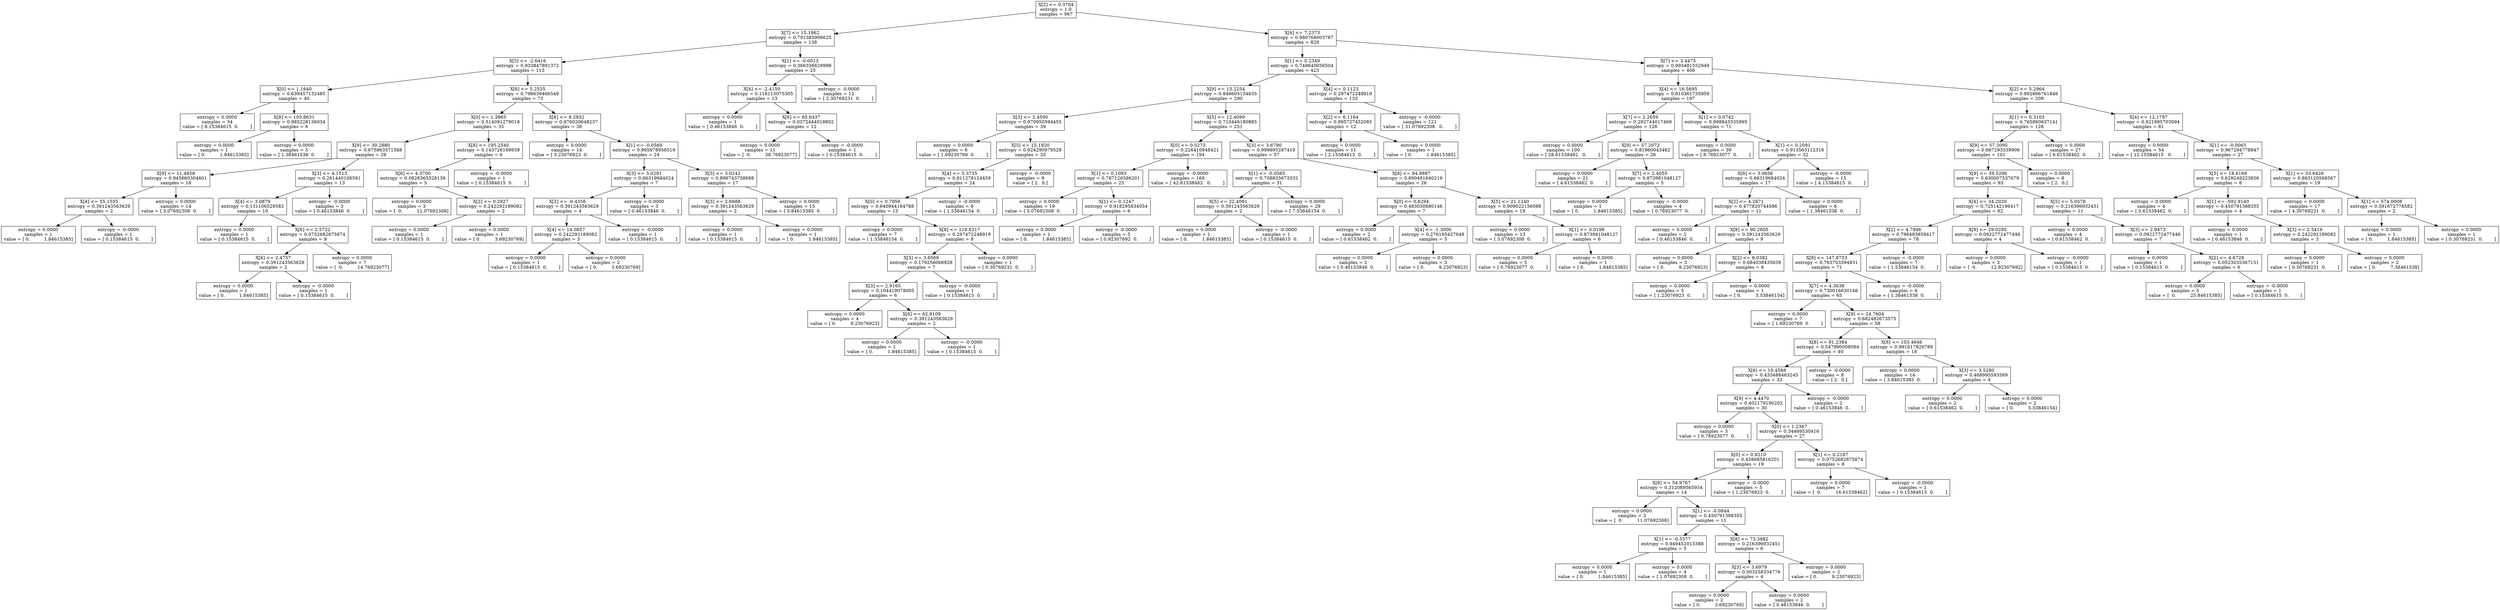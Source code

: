 digraph Tree {
0 [label="X[2] <= 0.3704\nentropy = 1.0\nsamples = 967", shape="box"] ;
1 [label="X[7] <= 15.1862\nentropy = 0.791385906625\nsamples = 138", shape="box"] ;
0 -> 1 ;
2 [label="X[5] <= -2.6416\nentropy = 0.933847891372\nsamples = 113", shape="box"] ;
1 -> 2 ;
3 [label="X[0] <= 1.1640\nentropy = 0.639457132485\nsamples = 40", shape="box"] ;
2 -> 3 ;
4 [label="entropy = 0.0000\nsamples = 34\nvalue = [ 8.15384615  0.        ]", shape="box"] ;
3 -> 4 ;
5 [label="X[8] <= 103.8631\nentropy = 0.985228136034\nsamples = 6", shape="box"] ;
3 -> 5 ;
6 [label="entropy = 0.0000\nsamples = 1\nvalue = [ 0.          1.84615385]", shape="box"] ;
5 -> 6 ;
7 [label="entropy = 0.0000\nsamples = 5\nvalue = [ 1.38461538  0.        ]", shape="box"] ;
5 -> 7 ;
8 [label="X[6] <= 5.2535\nentropy = 0.796639466549\nsamples = 73", shape="box"] ;
2 -> 8 ;
9 [label="X[0] <= 1.3865\nentropy = 0.514091279018\nsamples = 35", shape="box"] ;
8 -> 9 ;
10 [label="X[9] <= 30.2880\nentropy = 0.675863571588\nsamples = 29", shape="box"] ;
9 -> 10 ;
11 [label="X[9] <= 11.4858\nentropy = 0.945660304601\nsamples = 16", shape="box"] ;
10 -> 11 ;
12 [label="X[4] <= 55.1555\nentropy = 0.391243563629\nsamples = 2", shape="box"] ;
11 -> 12 ;
13 [label="entropy = 0.0000\nsamples = 1\nvalue = [ 0.          1.84615385]", shape="box"] ;
12 -> 13 ;
14 [label="entropy = -0.0000\nsamples = 1\nvalue = [ 0.15384615  0.        ]", shape="box"] ;
12 -> 14 ;
15 [label="entropy = 0.0000\nsamples = 14\nvalue = [ 3.07692308  0.        ]", shape="box"] ;
11 -> 15 ;
16 [label="X[3] <= 4.1513\nentropy = 0.261440106591\nsamples = 13", shape="box"] ;
10 -> 16 ;
17 [label="X[4] <= 3.0879\nentropy = 0.131106529582\nsamples = 10", shape="box"] ;
16 -> 17 ;
18 [label="entropy = 0.0000\nsamples = 1\nvalue = [ 0.15384615  0.        ]", shape="box"] ;
17 -> 18 ;
19 [label="X[6] <= 2.5722\nentropy = 0.0752682675874\nsamples = 9", shape="box"] ;
17 -> 19 ;
20 [label="X[6] <= 2.4757\nentropy = 0.391243563629\nsamples = 2", shape="box"] ;
19 -> 20 ;
21 [label="entropy = 0.0000\nsamples = 1\nvalue = [ 0.          1.84615385]", shape="box"] ;
20 -> 21 ;
22 [label="entropy = -0.0000\nsamples = 1\nvalue = [ 0.15384615  0.        ]", shape="box"] ;
20 -> 22 ;
23 [label="entropy = 0.0000\nsamples = 7\nvalue = [  0.          14.76923077]", shape="box"] ;
19 -> 23 ;
24 [label="entropy = -0.0000\nsamples = 3\nvalue = [ 0.46153846  0.        ]", shape="box"] ;
16 -> 24 ;
25 [label="X[8] <= 195.2540\nentropy = 0.143726169939\nsamples = 6", shape="box"] ;
9 -> 25 ;
26 [label="X[6] <= 4.3700\nentropy = 0.0828365528136\nsamples = 5", shape="box"] ;
25 -> 26 ;
27 [label="entropy = 0.0000\nsamples = 3\nvalue = [  0.          11.07692308]", shape="box"] ;
26 -> 27 ;
28 [label="X[2] <= 0.2927\nentropy = 0.242292189082\nsamples = 2", shape="box"] ;
26 -> 28 ;
29 [label="entropy = 0.0000\nsamples = 1\nvalue = [ 0.15384615  0.        ]", shape="box"] ;
28 -> 29 ;
30 [label="entropy = 0.0000\nsamples = 1\nvalue = [ 0.          3.69230769]", shape="box"] ;
28 -> 30 ;
31 [label="entropy = -0.0000\nsamples = 1\nvalue = [ 0.15384615  0.        ]", shape="box"] ;
25 -> 31 ;
32 [label="X[6] <= 8.2932\nentropy = 0.976020648237\nsamples = 38", shape="box"] ;
8 -> 32 ;
33 [label="entropy = 0.0000\nsamples = 14\nvalue = [ 3.23076923  0.        ]", shape="box"] ;
32 -> 33 ;
34 [label="X[1] <= -0.0569\nentropy = 0.995978956519\nsamples = 24", shape="box"] ;
32 -> 34 ;
35 [label="X[3] <= 3.0291\nentropy = 0.66319684024\nsamples = 7", shape="box"] ;
34 -> 35 ;
36 [label="X[2] <= -0.4356\nentropy = 0.391243563629\nsamples = 4", shape="box"] ;
35 -> 36 ;
37 [label="X[4] <= 14.0857\nentropy = 0.242292189082\nsamples = 3", shape="box"] ;
36 -> 37 ;
38 [label="entropy = 0.0000\nsamples = 1\nvalue = [ 0.15384615  0.        ]", shape="box"] ;
37 -> 38 ;
39 [label="entropy = 0.0000\nsamples = 2\nvalue = [ 0.          3.69230769]", shape="box"] ;
37 -> 39 ;
40 [label="entropy = -0.0000\nsamples = 1\nvalue = [ 0.15384615  0.        ]", shape="box"] ;
36 -> 40 ;
41 [label="entropy = 0.0000\nsamples = 3\nvalue = [ 0.46153846  0.        ]", shape="box"] ;
35 -> 41 ;
42 [label="X[3] <= 3.0242\nentropy = 0.899743758698\nsamples = 17", shape="box"] ;
34 -> 42 ;
43 [label="X[3] <= 2.6688\nentropy = 0.391243563629\nsamples = 2", shape="box"] ;
42 -> 43 ;
44 [label="entropy = 0.0000\nsamples = 1\nvalue = [ 0.15384615  0.        ]", shape="box"] ;
43 -> 44 ;
45 [label="entropy = 0.0000\nsamples = 1\nvalue = [ 0.          1.84615385]", shape="box"] ;
43 -> 45 ;
46 [label="entropy = 0.0000\nsamples = 15\nvalue = [ 3.84615385  0.        ]", shape="box"] ;
42 -> 46 ;
47 [label="X[1] <= -0.0013\nentropy = 0.366336629998\nsamples = 25", shape="box"] ;
1 -> 47 ;
48 [label="X[4] <= -2.4150\nentropy = 0.116115075305\nsamples = 13", shape="box"] ;
47 -> 48 ;
49 [label="entropy = 0.0000\nsamples = 1\nvalue = [ 0.46153846  0.        ]", shape="box"] ;
48 -> 49 ;
50 [label="X[6] <= 65.6437\nentropy = 0.0372444018802\nsamples = 12", shape="box"] ;
48 -> 50 ;
51 [label="entropy = 0.0000\nsamples = 11\nvalue = [  0.          38.76923077]", shape="box"] ;
50 -> 51 ;
52 [label="entropy = -0.0000\nsamples = 1\nvalue = [ 0.15384615  0.        ]", shape="box"] ;
50 -> 52 ;
53 [label="entropy = -0.0000\nsamples = 12\nvalue = [ 2.30769231  0.        ]", shape="box"] ;
47 -> 53 ;
54 [label="X[4] <= 7.2373\nentropy = 0.980768003787\nsamples = 829", shape="box"] ;
0 -> 54 ;
55 [label="X[1] <= 0.2349\nentropy = 0.748640056504\nsamples = 423", shape="box"] ;
54 -> 55 ;
56 [label="X[9] <= 13.2254\nentropy = 0.846605134635\nsamples = 290", shape="box"] ;
55 -> 56 ;
57 [label="X[3] <= 2.4590\nentropy = 0.970950594455\nsamples = 39", shape="box"] ;
56 -> 57 ;
58 [label="entropy = 0.0000\nsamples = 6\nvalue = [ 1.69230769  0.        ]", shape="box"] ;
57 -> 58 ;
59 [label="X[5] <= 15.1820\nentropy = 0.924290979528\nsamples = 33", shape="box"] ;
57 -> 59 ;
60 [label="X[4] <= 5.3735\nentropy = 0.811278124459\nsamples = 24", shape="box"] ;
59 -> 60 ;
61 [label="X[0] <= 0.7956\nentropy = 0.640944184788\nsamples = 15", shape="box"] ;
60 -> 61 ;
62 [label="entropy = 0.0000\nsamples = 7\nvalue = [ 1.53846154  0.        ]", shape="box"] ;
61 -> 62 ;
63 [label="X[8] <= 119.6217\nentropy = 0.297472248919\nsamples = 8", shape="box"] ;
61 -> 63 ;
64 [label="X[3] <= 3.6569\nentropy = 0.179256066928\nsamples = 7", shape="box"] ;
63 -> 64 ;
65 [label="X[3] <= 2.9165\nentropy = 0.104419078005\nsamples = 6", shape="box"] ;
64 -> 65 ;
66 [label="entropy = 0.0000\nsamples = 4\nvalue = [ 0.          9.23076923]", shape="box"] ;
65 -> 66 ;
67 [label="X[6] <= 62.9109\nentropy = 0.391243563629\nsamples = 2", shape="box"] ;
65 -> 67 ;
68 [label="entropy = 0.0000\nsamples = 1\nvalue = [ 0.          1.84615385]", shape="box"] ;
67 -> 68 ;
69 [label="entropy = -0.0000\nsamples = 1\nvalue = [ 0.15384615  0.        ]", shape="box"] ;
67 -> 69 ;
70 [label="entropy = -0.0000\nsamples = 1\nvalue = [ 0.15384615  0.        ]", shape="box"] ;
64 -> 70 ;
71 [label="entropy = 0.0000\nsamples = 1\nvalue = [ 0.30769231  0.        ]", shape="box"] ;
63 -> 71 ;
72 [label="entropy = -0.0000\nsamples = 9\nvalue = [ 1.53846154  0.        ]", shape="box"] ;
60 -> 72 ;
73 [label="entropy = -0.0000\nsamples = 9\nvalue = [ 2.  0.]", shape="box"] ;
59 -> 73 ;
74 [label="X[5] <= 12.4099\nentropy = 0.710446180885\nsamples = 251", shape="box"] ;
56 -> 74 ;
75 [label="X[0] <= 0.5273\nentropy = 0.226410948421\nsamples = 194", shape="box"] ;
74 -> 75 ;
76 [label="X[1] <= 0.1093\nentropy = 0.787126586201\nsamples = 25", shape="box"] ;
75 -> 76 ;
77 [label="entropy = 0.0000\nsamples = 19\nvalue = [ 5.07692308  0.        ]", shape="box"] ;
76 -> 77 ;
78 [label="X[1] <= 0.1247\nentropy = 0.918295834054\nsamples = 6", shape="box"] ;
76 -> 78 ;
79 [label="entropy = 0.0000\nsamples = 1\nvalue = [ 0.          1.84615385]", shape="box"] ;
78 -> 79 ;
80 [label="entropy = -0.0000\nsamples = 5\nvalue = [ 0.92307692  0.        ]", shape="box"] ;
78 -> 80 ;
81 [label="entropy = -0.0000\nsamples = 169\nvalue = [ 42.61538462   0.        ]", shape="box"] ;
75 -> 81 ;
82 [label="X[3] <= 3.6790\nentropy = 0.999895287419\nsamples = 57", shape="box"] ;
74 -> 82 ;
83 [label="X[1] <= -0.0565\nentropy = 0.708835673332\nsamples = 31", shape="box"] ;
82 -> 83 ;
84 [label="X[5] <= 22.4091\nentropy = 0.391243563629\nsamples = 2", shape="box"] ;
83 -> 84 ;
85 [label="entropy = 0.0000\nsamples = 1\nvalue = [ 0.          1.84615385]", shape="box"] ;
84 -> 85 ;
86 [label="entropy = -0.0000\nsamples = 1\nvalue = [ 0.15384615  0.        ]", shape="box"] ;
84 -> 86 ;
87 [label="entropy = 0.0000\nsamples = 29\nvalue = [ 7.53846154  0.        ]", shape="box"] ;
83 -> 87 ;
88 [label="X[8] <= 84.9897\nentropy = 0.890491640219\nsamples = 26", shape="box"] ;
82 -> 88 ;
89 [label="X[0] <= 0.6294\nentropy = 0.483030680146\nsamples = 7", shape="box"] ;
88 -> 89 ;
90 [label="entropy = 0.0000\nsamples = 2\nvalue = [ 0.61538462  0.        ]", shape="box"] ;
89 -> 90 ;
91 [label="X[4] <= -1.3000\nentropy = 0.276195427648\nsamples = 5", shape="box"] ;
89 -> 91 ;
92 [label="entropy = 0.0000\nsamples = 2\nvalue = [ 0.46153846  0.        ]", shape="box"] ;
91 -> 92 ;
93 [label="entropy = 0.0000\nsamples = 3\nvalue = [ 0.          9.23076923]", shape="box"] ;
91 -> 93 ;
94 [label="X[5] <= 21.1240\nentropy = 0.909022156088\nsamples = 19", shape="box"] ;
88 -> 94 ;
95 [label="entropy = 0.0000\nsamples = 13\nvalue = [ 3.07692308  0.        ]", shape="box"] ;
94 -> 95 ;
96 [label="X[1] <= 0.0199\nentropy = 0.873981048127\nsamples = 6", shape="box"] ;
94 -> 96 ;
97 [label="entropy = 0.0000\nsamples = 5\nvalue = [ 0.76923077  0.        ]", shape="box"] ;
96 -> 97 ;
98 [label="entropy = 0.0000\nsamples = 1\nvalue = [ 0.          1.84615385]", shape="box"] ;
96 -> 98 ;
99 [label="X[4] <= 0.1123\nentropy = 0.297472248919\nsamples = 133", shape="box"] ;
55 -> 99 ;
100 [label="X[2] <= 6.1164\nentropy = 0.995727452085\nsamples = 12", shape="box"] ;
99 -> 100 ;
101 [label="entropy = 0.0000\nsamples = 11\nvalue = [ 2.15384615  0.        ]", shape="box"] ;
100 -> 101 ;
102 [label="entropy = 0.0000\nsamples = 1\nvalue = [ 0.          1.84615385]", shape="box"] ;
100 -> 102 ;
103 [label="entropy = -0.0000\nsamples = 121\nvalue = [ 31.07692308   0.        ]", shape="box"] ;
99 -> 103 ;
104 [label="X[7] <= 3.4475\nentropy = 0.993481552949\nsamples = 406", shape="box"] ;
54 -> 104 ;
105 [label="X[4] <= 16.5695\nentropy = 0.810361735959\nsamples = 197", shape="box"] ;
104 -> 105 ;
106 [label="X[7] <= 2.2659\nentropy = 0.292744017469\nsamples = 126", shape="box"] ;
105 -> 106 ;
107 [label="entropy = 0.0000\nsamples = 100\nvalue = [ 28.61538462   0.        ]", shape="box"] ;
106 -> 107 ;
108 [label="X[9] <= 57.2072\nentropy = 0.81960043462\nsamples = 26", shape="box"] ;
106 -> 108 ;
109 [label="entropy = 0.0000\nsamples = 21\nvalue = [ 4.61538462  0.        ]", shape="box"] ;
108 -> 109 ;
110 [label="X[7] <= 2.4055\nentropy = 0.873981048127\nsamples = 5", shape="box"] ;
108 -> 110 ;
111 [label="entropy = 0.0000\nsamples = 1\nvalue = [ 0.          1.84615385]", shape="box"] ;
110 -> 111 ;
112 [label="entropy = -0.0000\nsamples = 4\nvalue = [ 0.76923077  0.        ]", shape="box"] ;
110 -> 112 ;
113 [label="X[1] <= 0.0742\nentropy = 0.998845535995\nsamples = 71", shape="box"] ;
105 -> 113 ;
114 [label="entropy = 0.0000\nsamples = 39\nvalue = [ 8.76923077  0.        ]", shape="box"] ;
113 -> 114 ;
115 [label="X[1] <= 0.2091\nentropy = 0.913563112316\nsamples = 32", shape="box"] ;
113 -> 115 ;
116 [label="X[6] <= 3.0656\nentropy = 0.66319684024\nsamples = 17", shape="box"] ;
115 -> 116 ;
117 [label="X[2] <= 4.2671\nentropy = 0.477820744586\nsamples = 11", shape="box"] ;
116 -> 117 ;
118 [label="entropy = 0.0000\nsamples = 2\nvalue = [ 0.46153846  0.        ]", shape="box"] ;
117 -> 118 ;
119 [label="X[8] <= 90.2605\nentropy = 0.391243563629\nsamples = 9", shape="box"] ;
117 -> 119 ;
120 [label="entropy = 0.0000\nsamples = 3\nvalue = [ 0.          9.23076923]", shape="box"] ;
119 -> 120 ;
121 [label="X[2] <= 8.0382\nentropy = 0.684038435639\nsamples = 6", shape="box"] ;
119 -> 121 ;
122 [label="entropy = 0.0000\nsamples = 5\nvalue = [ 1.23076923  0.        ]", shape="box"] ;
121 -> 122 ;
123 [label="entropy = 0.0000\nsamples = 1\nvalue = [ 0.          5.53846154]", shape="box"] ;
121 -> 123 ;
124 [label="entropy = 0.0000\nsamples = 6\nvalue = [ 1.38461538  0.        ]", shape="box"] ;
116 -> 124 ;
125 [label="entropy = -0.0000\nsamples = 15\nvalue = [ 4.15384615  0.        ]", shape="box"] ;
115 -> 125 ;
126 [label="X[2] <= 5.2964\nentropy = 0.892866761846\nsamples = 209", shape="box"] ;
104 -> 126 ;
127 [label="X[1] <= 0.3103\nentropy = 0.765860637141\nsamples = 128", shape="box"] ;
126 -> 127 ;
128 [label="X[9] <= 57.3095\nentropy = 0.667293339906\nsamples = 101", shape="box"] ;
127 -> 128 ;
129 [label="X[9] <= 39.5296\nentropy = 0.630007537679\nsamples = 93", shape="box"] ;
128 -> 129 ;
130 [label="X[4] <= 34.2020\nentropy = 0.725142196417\nsamples = 82", shape="box"] ;
129 -> 130 ;
131 [label="X[2] <= 4.7946\nentropy = 0.796493859417\nsamples = 78", shape="box"] ;
130 -> 131 ;
132 [label="X[8] <= 147.8753\nentropy = 0.763703394931\nsamples = 71", shape="box"] ;
131 -> 132 ;
133 [label="X[7] <= 4.3638\nentropy = 0.730016630146\nsamples = 65", shape="box"] ;
132 -> 133 ;
134 [label="entropy = 0.0000\nsamples = 7\nvalue = [ 1.69230769  0.        ]", shape="box"] ;
133 -> 134 ;
135 [label="X[9] <= 24.7604\nentropy = 0.682482673575\nsamples = 58", shape="box"] ;
133 -> 135 ;
136 [label="X[8] <= 91.2384\nentropy = 0.547990008094\nsamples = 40", shape="box"] ;
135 -> 136 ;
137 [label="X[6] <= 10.4588\nentropy = 0.433488463245\nsamples = 32", shape="box"] ;
136 -> 137 ;
138 [label="X[9] <= 4.4470\nentropy = 0.402179190202\nsamples = 30", shape="box"] ;
137 -> 138 ;
139 [label="entropy = 0.0000\nsamples = 3\nvalue = [ 0.76923077  0.        ]", shape="box"] ;
138 -> 139 ;
140 [label="X[0] <= 1.2367\nentropy = 0.34469530416\nsamples = 27", shape="box"] ;
138 -> 140 ;
141 [label="X[0] <= 0.9210\nentropy = 0.458685816201\nsamples = 19", shape="box"] ;
140 -> 141 ;
142 [label="X[8] <= 54.9767\nentropy = 0.312089565934\nsamples = 14", shape="box"] ;
141 -> 142 ;
143 [label="entropy = 0.0000\nsamples = 3\nvalue = [  0.          11.07692308]", shape="box"] ;
142 -> 143 ;
144 [label="X[1] <= -0.0844\nentropy = 0.450791388355\nsamples = 11", shape="box"] ;
142 -> 144 ;
145 [label="X[1] <= -0.5377\nentropy = 0.949452015388\nsamples = 5", shape="box"] ;
144 -> 145 ;
146 [label="entropy = 0.0000\nsamples = 1\nvalue = [ 0.          1.84615385]", shape="box"] ;
145 -> 146 ;
147 [label="entropy = 0.0000\nsamples = 4\nvalue = [ 1.07692308  0.        ]", shape="box"] ;
145 -> 147 ;
148 [label="X[8] <= 73.3882\nentropy = 0.216396932451\nsamples = 6", shape="box"] ;
144 -> 148 ;
149 [label="X[3] <= 3.6979\nentropy = 0.503258334776\nsamples = 4", shape="box"] ;
148 -> 149 ;
150 [label="entropy = 0.0000\nsamples = 2\nvalue = [ 0.          3.69230769]", shape="box"] ;
149 -> 150 ;
151 [label="entropy = 0.0000\nsamples = 2\nvalue = [ 0.46153846  0.        ]", shape="box"] ;
149 -> 151 ;
152 [label="entropy = 0.0000\nsamples = 2\nvalue = [ 0.          9.23076923]", shape="box"] ;
148 -> 152 ;
153 [label="entropy = -0.0000\nsamples = 5\nvalue = [ 1.23076923  0.        ]", shape="box"] ;
141 -> 153 ;
154 [label="X[1] <= 0.2167\nentropy = 0.0752682675874\nsamples = 8", shape="box"] ;
140 -> 154 ;
155 [label="entropy = 0.0000\nsamples = 7\nvalue = [  0.          16.61538462]", shape="box"] ;
154 -> 155 ;
156 [label="entropy = -0.0000\nsamples = 1\nvalue = [ 0.15384615  0.        ]", shape="box"] ;
154 -> 156 ;
157 [label="entropy = -0.0000\nsamples = 2\nvalue = [ 0.46153846  0.        ]", shape="box"] ;
137 -> 157 ;
158 [label="entropy = -0.0000\nsamples = 8\nvalue = [ 2.  0.]", shape="box"] ;
136 -> 158 ;
159 [label="X[8] <= 103.4646\nentropy = 0.991617829788\nsamples = 18", shape="box"] ;
135 -> 159 ;
160 [label="entropy = 0.0000\nsamples = 14\nvalue = [ 3.84615385  0.        ]", shape="box"] ;
159 -> 160 ;
161 [label="X[3] <= 3.5280\nentropy = 0.468995593589\nsamples = 4", shape="box"] ;
159 -> 161 ;
162 [label="entropy = 0.0000\nsamples = 2\nvalue = [ 0.61538462  0.        ]", shape="box"] ;
161 -> 162 ;
163 [label="entropy = 0.0000\nsamples = 2\nvalue = [ 0.          5.53846154]", shape="box"] ;
161 -> 163 ;
164 [label="entropy = -0.0000\nsamples = 6\nvalue = [ 1.38461538  0.        ]", shape="box"] ;
132 -> 164 ;
165 [label="entropy = -0.0000\nsamples = 7\nvalue = [ 1.53846154  0.        ]", shape="box"] ;
131 -> 165 ;
166 [label="X[9] <= 29.0295\nentropy = 0.0922772477446\nsamples = 4", shape="box"] ;
130 -> 166 ;
167 [label="entropy = 0.0000\nsamples = 3\nvalue = [  0.          12.92307692]", shape="box"] ;
166 -> 167 ;
168 [label="entropy = -0.0000\nsamples = 1\nvalue = [ 0.15384615  0.        ]", shape="box"] ;
166 -> 168 ;
169 [label="X[5] <= 5.0578\nentropy = 0.216396932451\nsamples = 11", shape="box"] ;
129 -> 169 ;
170 [label="entropy = 0.0000\nsamples = 4\nvalue = [ 0.61538462  0.        ]", shape="box"] ;
169 -> 170 ;
171 [label="X[3] <= 2.9473\nentropy = 0.0922772477446\nsamples = 7", shape="box"] ;
169 -> 171 ;
172 [label="entropy = 0.0000\nsamples = 1\nvalue = [ 0.15384615  0.        ]", shape="box"] ;
171 -> 172 ;
173 [label="X[2] <= 4.6728\nentropy = 0.0523035367151\nsamples = 6", shape="box"] ;
171 -> 173 ;
174 [label="entropy = 0.0000\nsamples = 5\nvalue = [  0.          25.84615385]", shape="box"] ;
173 -> 174 ;
175 [label="entropy = -0.0000\nsamples = 1\nvalue = [ 0.15384615  0.        ]", shape="box"] ;
173 -> 175 ;
176 [label="entropy = 0.0000\nsamples = 8\nvalue = [ 2.  0.]", shape="box"] ;
128 -> 176 ;
177 [label="entropy = 0.0000\nsamples = 27\nvalue = [ 6.61538462  0.        ]", shape="box"] ;
127 -> 177 ;
178 [label="X[4] <= 12.1797\nentropy = 0.921995703094\nsamples = 81", shape="box"] ;
126 -> 178 ;
179 [label="entropy = 0.0000\nsamples = 54\nvalue = [ 12.15384615   0.        ]", shape="box"] ;
178 -> 179 ;
180 [label="X[1] <= -0.0065\nentropy = 0.967294778947\nsamples = 27", shape="box"] ;
178 -> 180 ;
181 [label="X[5] <= 18.6169\nentropy = 0.629249223856\nsamples = 8", shape="box"] ;
180 -> 181 ;
182 [label="entropy = 0.0000\nsamples = 4\nvalue = [ 0.61538462  0.        ]", shape="box"] ;
181 -> 182 ;
183 [label="X[1] <= -592.9140\nentropy = 0.450791388355\nsamples = 4", shape="box"] ;
181 -> 183 ;
184 [label="entropy = 0.0000\nsamples = 1\nvalue = [ 0.46153846  0.        ]", shape="box"] ;
183 -> 184 ;
185 [label="X[3] <= 2.5419\nentropy = 0.242292189082\nsamples = 3", shape="box"] ;
183 -> 185 ;
186 [label="entropy = 0.0000\nsamples = 1\nvalue = [ 0.30769231  0.        ]", shape="box"] ;
185 -> 186 ;
187 [label="entropy = 0.0000\nsamples = 2\nvalue = [ 0.          7.38461538]", shape="box"] ;
185 -> 187 ;
188 [label="X[1] <= 53.6426\nentropy = 0.863120568567\nsamples = 19", shape="box"] ;
180 -> 188 ;
189 [label="entropy = 0.0000\nsamples = 17\nvalue = [ 4.30769231  0.        ]", shape="box"] ;
188 -> 189 ;
190 [label="X[1] <= 574.0008\nentropy = 0.591672778582\nsamples = 2", shape="box"] ;
188 -> 190 ;
191 [label="entropy = 0.0000\nsamples = 1\nvalue = [ 0.          1.84615385]", shape="box"] ;
190 -> 191 ;
192 [label="entropy = 0.0000\nsamples = 1\nvalue = [ 0.30769231  0.        ]", shape="box"] ;
190 -> 192 ;
}
